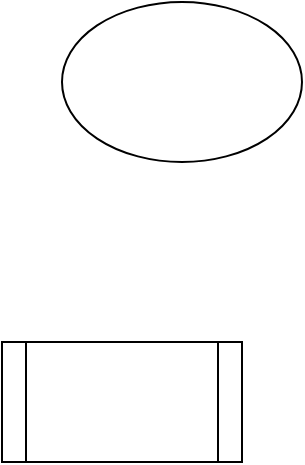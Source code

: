 <mxfile version="24.3.0" type="github">
  <diagram name="Page-1" id="aiPKo5UcmY-B9j7G6Ob8">
    <mxGraphModel dx="1173" dy="779" grid="1" gridSize="10" guides="1" tooltips="1" connect="1" arrows="1" fold="1" page="1" pageScale="1" pageWidth="827" pageHeight="1169" math="0" shadow="0">
      <root>
        <mxCell id="0" />
        <mxCell id="1" parent="0" />
        <mxCell id="DunrEMbzOaB-Or2eSsdS-1" value="" style="ellipse;whiteSpace=wrap;html=1;" vertex="1" parent="1">
          <mxGeometry x="300" y="120" width="120" height="80" as="geometry" />
        </mxCell>
        <mxCell id="DunrEMbzOaB-Or2eSsdS-2" value="" style="shape=process;whiteSpace=wrap;html=1;backgroundOutline=1;" vertex="1" parent="1">
          <mxGeometry x="270" y="290" width="120" height="60" as="geometry" />
        </mxCell>
      </root>
    </mxGraphModel>
  </diagram>
</mxfile>
